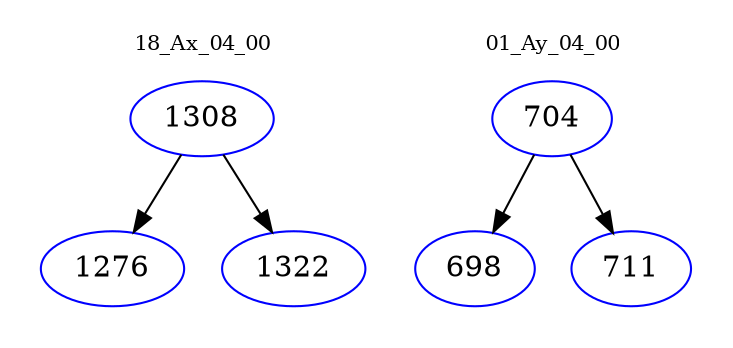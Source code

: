 digraph{
subgraph cluster_0 {
color = white
label = "18_Ax_04_00";
fontsize=10;
T0_1308 [label="1308", color="blue"]
T0_1308 -> T0_1276 [color="black"]
T0_1276 [label="1276", color="blue"]
T0_1308 -> T0_1322 [color="black"]
T0_1322 [label="1322", color="blue"]
}
subgraph cluster_1 {
color = white
label = "01_Ay_04_00";
fontsize=10;
T1_704 [label="704", color="blue"]
T1_704 -> T1_698 [color="black"]
T1_698 [label="698", color="blue"]
T1_704 -> T1_711 [color="black"]
T1_711 [label="711", color="blue"]
}
}
